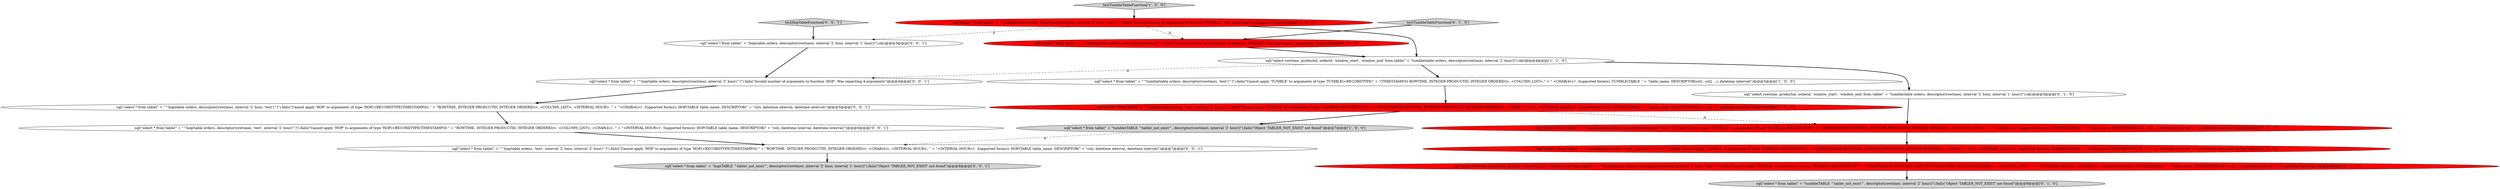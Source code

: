 digraph {
3 [style = filled, label = "sql(\"select * from table(\" + \"tumble(TABLE ^tabler_not_exist^, descriptor(rowtime), interval '2' hour))\").fails(\"Object 'TABLER_NOT_EXIST' not found\")@@@7@@@['1', '0', '0']", fillcolor = lightgray, shape = ellipse image = "AAA0AAABBB1BBB"];
13 [style = filled, label = "sql(\"select * from table(\" + \"hop(table orders, descriptor(rowtime), interval '2' hour, interval '1' hour))\").ok()@@@3@@@['0', '0', '1']", fillcolor = white, shape = ellipse image = "AAA0AAABBB3BBB"];
11 [style = filled, label = "sql(\"select * from table(\" + \"^tumble(table orders, 'test', interval '2' hour)^)\").fails(\"Cannot apply 'TUMBLE' to arguments of type 'TUMBLE\(<RECORDTYPE\\\" + \"(TIMESTAMP\(0\) ROWTIME, INTEGER PRODUCTID, INTEGER ORDERID\)>, <CHAR\\\" + \"(4\)>, <INTERVAL HOUR>\)'\. Supported form\(s\): TUMBLE\(TABLE \" + \"table_name, DESCRIPTOR\(col1, col2 \.\.\.\), datetime interval\" + \"\(, datetime interval\(\)\")@@@7@@@['0', '1', '0']", fillcolor = red, shape = ellipse image = "AAA1AAABBB2BBB"];
0 [style = filled, label = "sql(\"select * from table(\" + \"^tumble(table orders, descriptor(rowtime), 'test')^)\").fails(\"Cannot apply 'TUMBLE' to arguments of type 'TUMBLE\(<RECORDTYPE\\\" + \"(TIMESTAMP\(0\) ROWTIME, INTEGER PRODUCTID, INTEGER ORDERID\)>, <COLUMN_LIST>,\" + \" <CHAR\(4\)>\)'\. Supported form\(s\): TUMBLE\(TABLE \" + \"table_name, DESCRIPTOR\(col1, col2 \.\.\.\), datetime interval\)\")@@@5@@@['1', '0', '0']", fillcolor = white, shape = ellipse image = "AAA0AAABBB1BBB"];
19 [style = filled, label = "sql(\"select * from table(\" + \"^hop(table orders, descriptor(rowtime), interval '2' hour)^)\").fails(\"Invalid number of arguments to function 'HOP'. Was expecting 4 arguments\")@@@4@@@['0', '0', '1']", fillcolor = white, shape = ellipse image = "AAA0AAABBB3BBB"];
5 [style = filled, label = "sql(\"select rowtime, productid, orderid, 'window_start', 'window_end' from table(\" + \"tumble(table orders, descriptor(rowtime), interval '2' hour))\").ok()@@@4@@@['1', '1', '0']", fillcolor = white, shape = ellipse image = "AAA0AAABBB1BBB"];
15 [style = filled, label = "testHopTableFunction['0', '0', '1']", fillcolor = lightgray, shape = diamond image = "AAA0AAABBB3BBB"];
6 [style = filled, label = "sql(\"select rowtime, productid, orderid, 'window_start', 'window_end' from table(\" + \"tumble(table orders, descriptor(rowtime), interval '2' hour, interval '1' hour))\").ok()@@@5@@@['0', '1', '0']", fillcolor = white, shape = ellipse image = "AAA0AAABBB2BBB"];
1 [style = filled, label = "sql(\"select * from table(\" + \"^tumble(table orders, 'test', interval '2' hour)^)\").fails(\"Cannot apply 'TUMBLE' to arguments of type 'TUMBLE\(<RECORDTYPE\\\" + \"(TIMESTAMP\(0\) ROWTIME, INTEGER PRODUCTID, INTEGER ORDERID\)>, <CHAR\\\" + \"(4\)>, <INTERVAL HOUR>\)'\. Supported form\(s\): TUMBLE\(TABLE \" + \"table_name, DESCRIPTOR\(col1, col2 \.\.\.\), datetime interval\)\")@@@6@@@['1', '0', '0']", fillcolor = red, shape = ellipse image = "AAA1AAABBB1BBB"];
16 [style = filled, label = "sql(\"select * from table(\" + \"^hop(table orders, 'test', interval '2' hour, interval '2' hour)^)\").fails(\"Cannot apply 'HOP' to arguments of type 'HOP\(<RECORDTYPE\(TIMESTAMP\(0\) \" + \"ROWTIME, INTEGER PRODUCTID, INTEGER ORDERID\)>, <CHAR\(4\)>, <INTERVAL HOUR>, \" + \"<INTERVAL HOUR>\)'. Supported form\(s\): HOP\(TABLE table_name, DESCRIPTOR\(\" + \"col\), datetime interval, datetime interval\)\")@@@7@@@['0', '0', '1']", fillcolor = white, shape = ellipse image = "AAA0AAABBB3BBB"];
17 [style = filled, label = "sql(\"select * from table(\" + \"^hop(table orders, descriptor(rowtime), 'test', interval '2' hour)^)\").fails(\"Cannot apply 'HOP' to arguments of type 'HOP\(<RECORDTYPE\(TIMESTAMP\(0\) \" + \"ROWTIME, INTEGER PRODUCTID, INTEGER ORDERID\)>, <COLUMN_LIST>, <CHAR\(4\)>, \" + \"<INTERVAL HOUR>\)'. Supported form\(s\): HOP\(TABLE table_name, DESCRIPTOR\(\" + \"col\), datetime interval, datetime interval\)\")@@@6@@@['0', '0', '1']", fillcolor = white, shape = ellipse image = "AAA0AAABBB3BBB"];
2 [style = filled, label = "sql(\"select * from table(\" + \"^tumble(table orders, descriptor(rowtime), interval '2' hour, 'test')^)\").fails(\"Invalid number of arguments to function 'TUMBLE'. Was expecting 3 arguments\")@@@3@@@['1', '0', '0']", fillcolor = red, shape = ellipse image = "AAA1AAABBB1BBB"];
8 [style = filled, label = "testTumbleTableFunction['0', '1', '0']", fillcolor = lightgray, shape = diamond image = "AAA0AAABBB2BBB"];
12 [style = filled, label = "sql(\"select rowtime, productid, orderid, 'window_start', 'window_end' from table(\" + \"^tumble(table orders, descriptor(rowtime), interval '2' hour, 'test')^)\").fails(\"Cannot apply 'TUMBLE' to arguments of type 'TUMBLE\(<RECORDTYPE\\\" + \"(TIMESTAMP\(0\) ROWTIME, INTEGER PRODUCTID, INTEGER ORDERID\)>, <COLUMN_LIST>,\" + \" <INTERVAL HOUR>, <CHAR\(4\)>\)'\. Supported form\(s\): TUMBLE\(TABLE \" + \"table_name, DESCRIPTOR\(col1, col2 \.\.\.\), datetime interval\" + \"\(, datetime interval\(\)\")@@@8@@@['0', '1', '0']", fillcolor = red, shape = ellipse image = "AAA1AAABBB2BBB"];
4 [style = filled, label = "testTumbleTableFunction['1', '0', '0']", fillcolor = lightgray, shape = diamond image = "AAA0AAABBB1BBB"];
14 [style = filled, label = "sql(\"select * from table(\" + \"hop(TABLE ^tabler_not_exist^, descriptor(rowtime), interval '2' hour, interval '1' hour))\").fails(\"Object 'TABLER_NOT_EXIST' not found\")@@@8@@@['0', '0', '1']", fillcolor = lightgray, shape = ellipse image = "AAA0AAABBB3BBB"];
18 [style = filled, label = "sql(\"select * from table(\" + \"^hop(table orders, descriptor(rowtime), interval '2' hour, 'test')^)\").fails(\"Cannot apply 'HOP' to arguments of type 'HOP\(<RECORDTYPE\(TIMESTAMP\(0\) \" + \"ROWTIME, INTEGER PRODUCTID, INTEGER ORDERID\)>, <COLUMN_LIST>, <INTERVAL HOUR>, \" + \"<CHAR\(4\)>\)'. Supported form\(s\): HOP\(TABLE table_name, DESCRIPTOR\(\" + \"col\), datetime interval, datetime interval\)\")@@@5@@@['0', '0', '1']", fillcolor = white, shape = ellipse image = "AAA0AAABBB3BBB"];
7 [style = filled, label = "sql(\"select * from table(\" + \"^tumble(table orders, descriptor(rowtime), 'test')^)\").fails(\"Cannot apply 'TUMBLE' to arguments of type 'TUMBLE\(<RECORDTYPE\\\" + \"(TIMESTAMP\(0\) ROWTIME, INTEGER PRODUCTID, INTEGER ORDERID\)>, <COLUMN_LIST>,\" + \" <CHAR\(4\)>\)'\. Supported form\(s\): TUMBLE\(TABLE \" + \"table_name, DESCRIPTOR\(col1, col2 \.\.\.\), datetime interval\" + \"\(, datetime interval\(\)\")@@@6@@@['0', '1', '0']", fillcolor = red, shape = ellipse image = "AAA1AAABBB2BBB"];
10 [style = filled, label = "sql(\"select * from table(\" + \"^tumble(table orders, descriptor(rowtime))^)\").fails(\"Invalid number of arguments to function 'TUMBLE'. Was expecting 3 arguments\")@@@3@@@['0', '1', '0']", fillcolor = red, shape = ellipse image = "AAA1AAABBB2BBB"];
9 [style = filled, label = "sql(\"select * from table(\" + \"tumble(TABLE ^tabler_not_exist^, descriptor(rowtime), interval '2' hour))\").fails(\"Object 'TABLER_NOT_EXIST' not found\")@@@9@@@['0', '1', '0']", fillcolor = lightgray, shape = ellipse image = "AAA0AAABBB2BBB"];
8->10 [style = bold, label=""];
19->18 [style = bold, label=""];
7->11 [style = bold, label=""];
15->13 [style = bold, label=""];
3->16 [style = dashed, label="0"];
1->3 [style = bold, label=""];
18->17 [style = bold, label=""];
11->12 [style = bold, label=""];
4->2 [style = bold, label=""];
12->9 [style = bold, label=""];
2->10 [style = dashed, label="0"];
13->19 [style = bold, label=""];
10->5 [style = bold, label=""];
5->6 [style = bold, label=""];
5->0 [style = bold, label=""];
2->13 [style = dashed, label="0"];
0->1 [style = bold, label=""];
16->14 [style = bold, label=""];
1->7 [style = dashed, label="0"];
6->7 [style = bold, label=""];
5->19 [style = dashed, label="0"];
17->16 [style = bold, label=""];
2->5 [style = bold, label=""];
}

